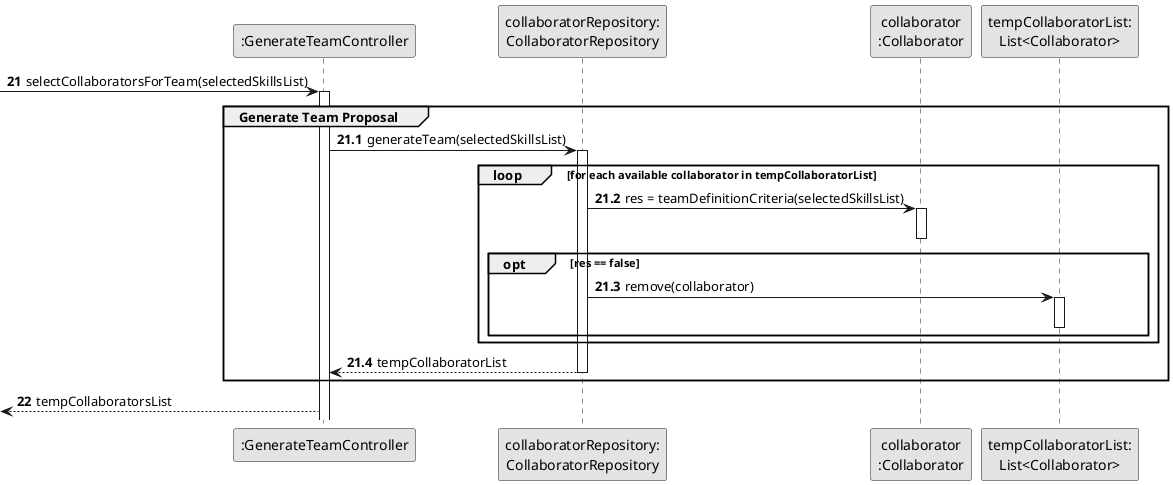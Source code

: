@startuml
skinparam monochrome true
skinparam packageStyle rectangle
skinparam shadowing false

autonumber 21

'hide footbox
participant ":GenerateTeamController" as CTRL

participant "collaboratorRepository:\nCollaboratorRepository" as CollaboratorRepository
participant "collaborator\n:Collaborator" as Collab
participant "tempCollaboratorList:\nList<Collaborator>" as tempCollaboratorList


    -> CTRL : selectCollaboratorsForTeam(selectedSkillsList)
            activate CTRL
            autonumber 21.1
            group Generate Team Proposal

                CTRL -> CollaboratorRepository : generateTeam(selectedSkillsList)
                                activate CollaboratorRepository

                                    loop for each available collaborator in tempCollaboratorList
                                    CollaboratorRepository -> Collab : res = teamDefinitionCriteria(selectedSkillsList)
                                    activate Collab

                                    deactivate Collab

                                    opt res == false

                                    CollaboratorRepository -> tempCollaboratorList : remove(collaborator)
                                    activate tempCollaboratorList

                                    deactivate tempCollaboratorList

                                    end opt

                                    end loop

                                    CollaboratorRepository --> CTRL : tempCollaboratorList
                                deactivate CollaboratorRepository

                end group
                autonumber 22

    <-- CTRL : tempCollaboratorsList
@enduml